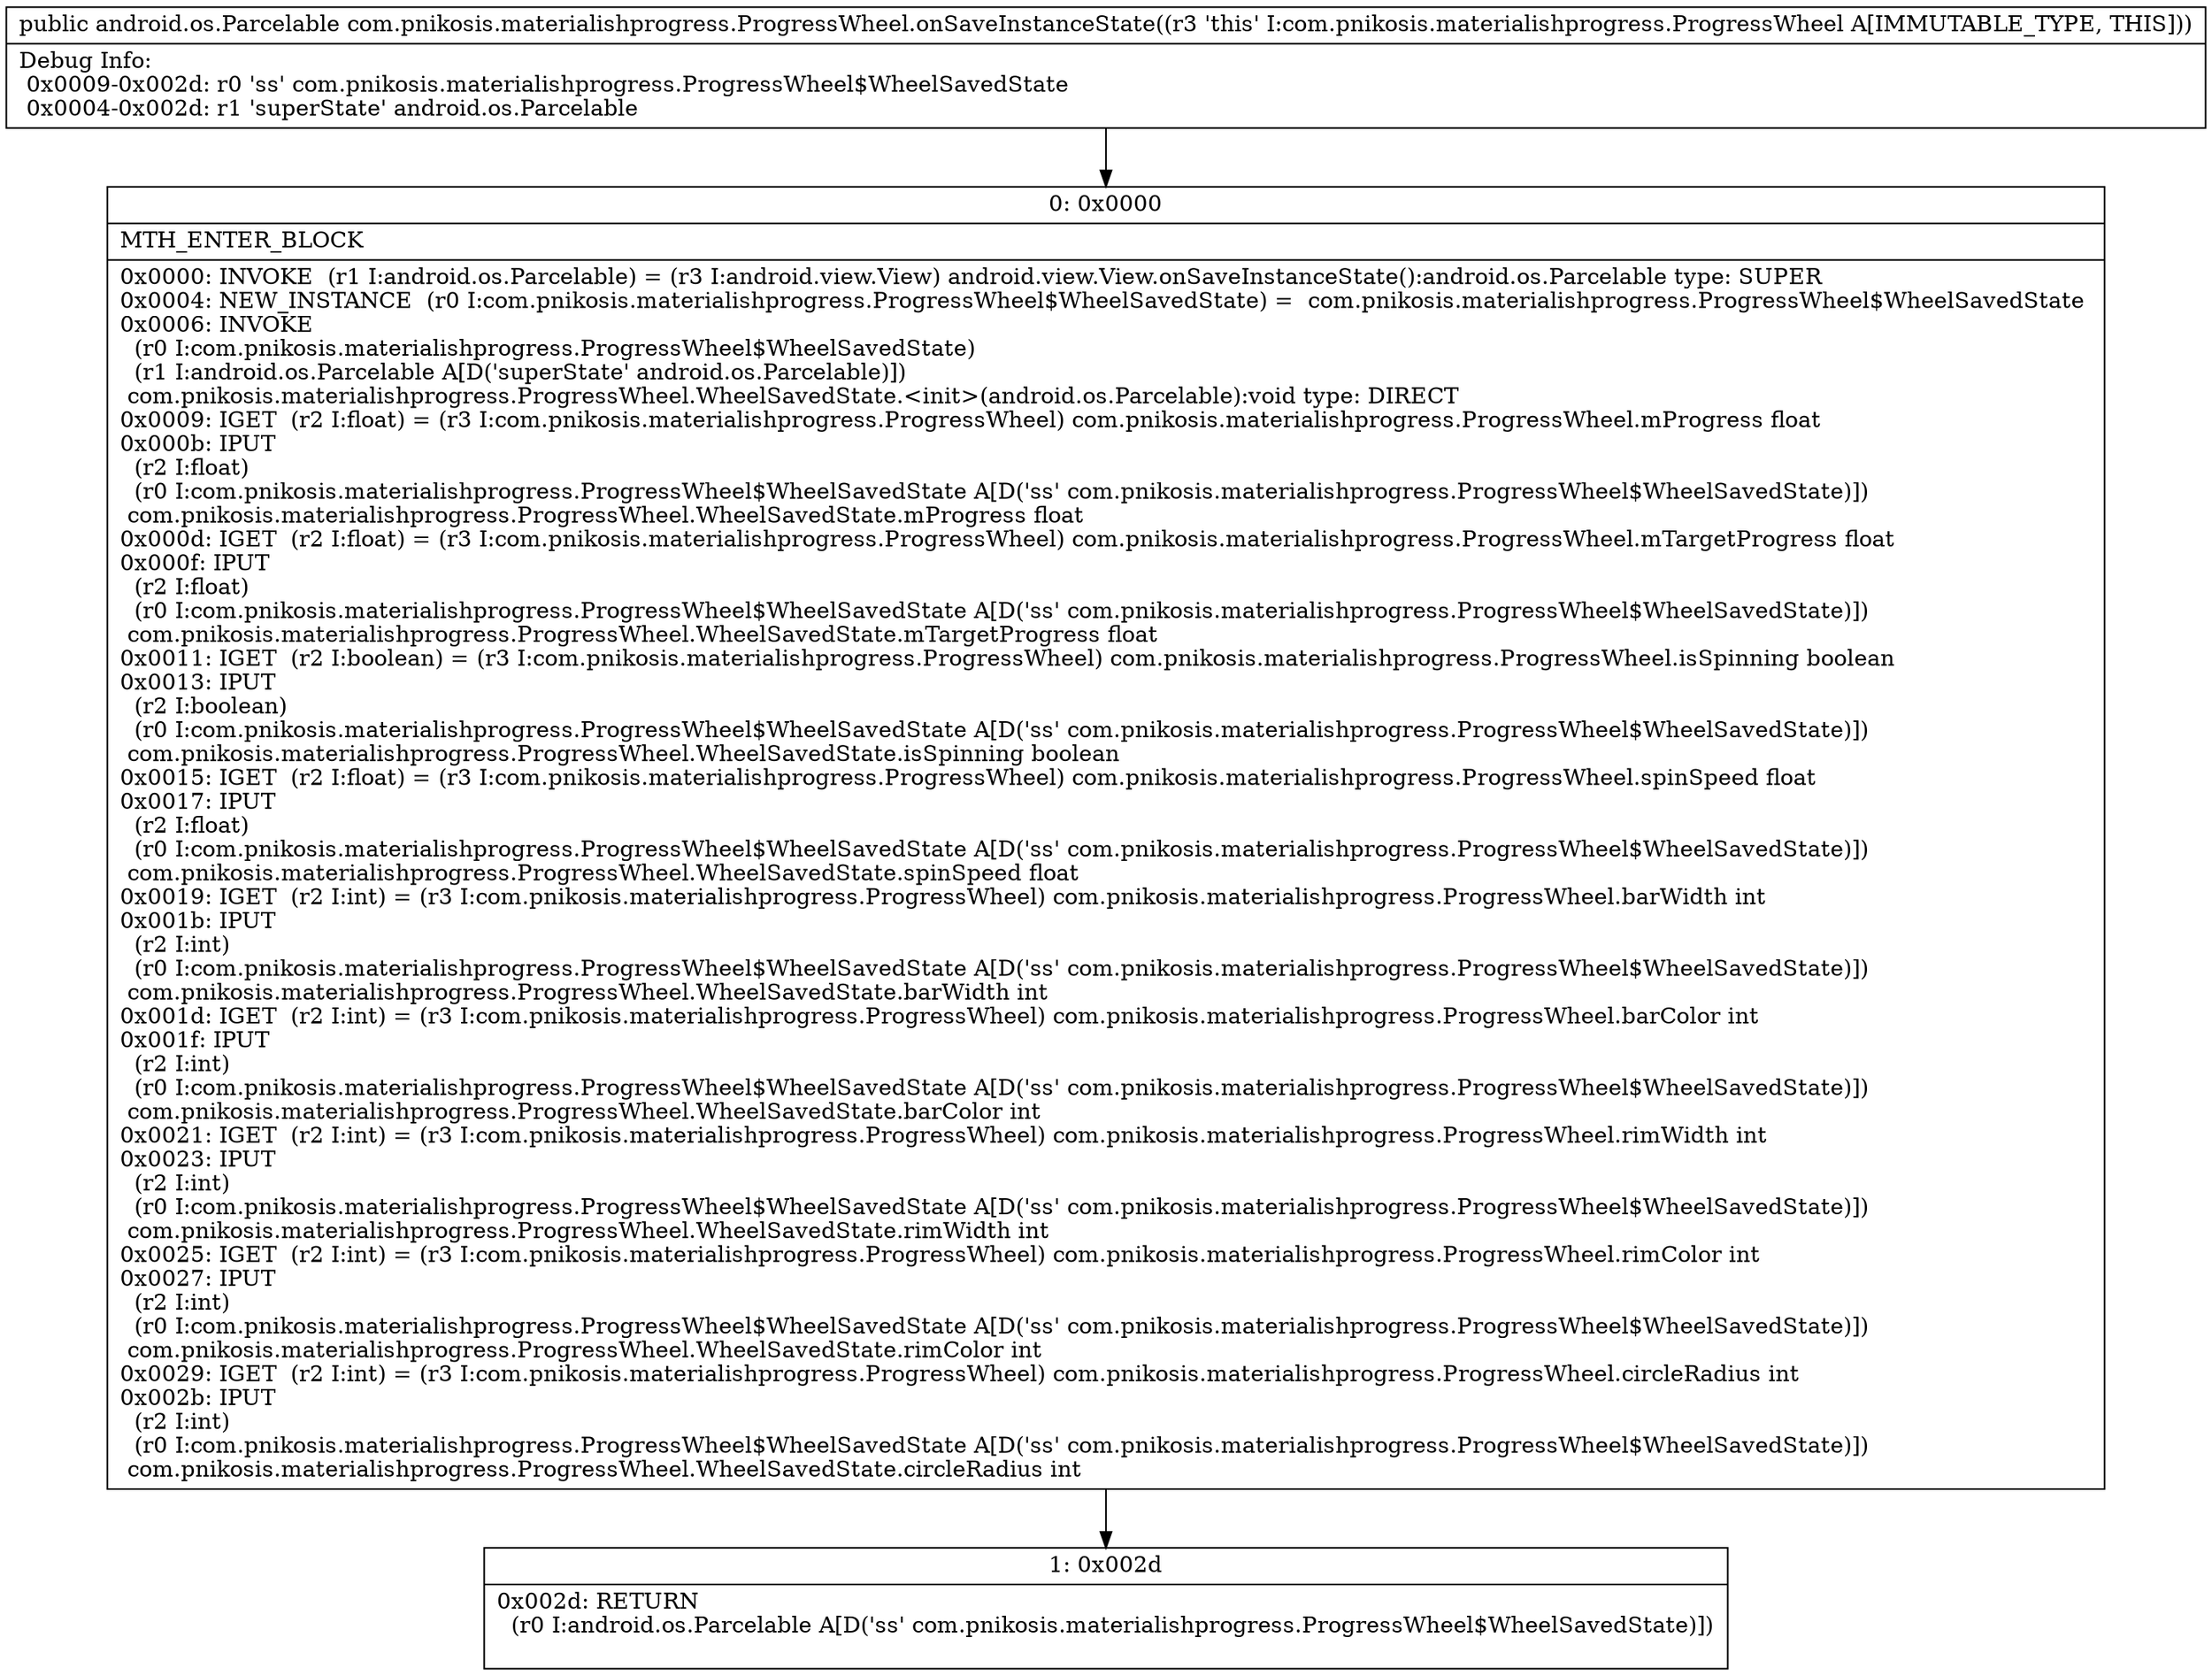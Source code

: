digraph "CFG forcom.pnikosis.materialishprogress.ProgressWheel.onSaveInstanceState()Landroid\/os\/Parcelable;" {
Node_0 [shape=record,label="{0\:\ 0x0000|MTH_ENTER_BLOCK\l|0x0000: INVOKE  (r1 I:android.os.Parcelable) = (r3 I:android.view.View) android.view.View.onSaveInstanceState():android.os.Parcelable type: SUPER \l0x0004: NEW_INSTANCE  (r0 I:com.pnikosis.materialishprogress.ProgressWheel$WheelSavedState) =  com.pnikosis.materialishprogress.ProgressWheel$WheelSavedState \l0x0006: INVOKE  \l  (r0 I:com.pnikosis.materialishprogress.ProgressWheel$WheelSavedState)\l  (r1 I:android.os.Parcelable A[D('superState' android.os.Parcelable)])\l com.pnikosis.materialishprogress.ProgressWheel.WheelSavedState.\<init\>(android.os.Parcelable):void type: DIRECT \l0x0009: IGET  (r2 I:float) = (r3 I:com.pnikosis.materialishprogress.ProgressWheel) com.pnikosis.materialishprogress.ProgressWheel.mProgress float \l0x000b: IPUT  \l  (r2 I:float)\l  (r0 I:com.pnikosis.materialishprogress.ProgressWheel$WheelSavedState A[D('ss' com.pnikosis.materialishprogress.ProgressWheel$WheelSavedState)])\l com.pnikosis.materialishprogress.ProgressWheel.WheelSavedState.mProgress float \l0x000d: IGET  (r2 I:float) = (r3 I:com.pnikosis.materialishprogress.ProgressWheel) com.pnikosis.materialishprogress.ProgressWheel.mTargetProgress float \l0x000f: IPUT  \l  (r2 I:float)\l  (r0 I:com.pnikosis.materialishprogress.ProgressWheel$WheelSavedState A[D('ss' com.pnikosis.materialishprogress.ProgressWheel$WheelSavedState)])\l com.pnikosis.materialishprogress.ProgressWheel.WheelSavedState.mTargetProgress float \l0x0011: IGET  (r2 I:boolean) = (r3 I:com.pnikosis.materialishprogress.ProgressWheel) com.pnikosis.materialishprogress.ProgressWheel.isSpinning boolean \l0x0013: IPUT  \l  (r2 I:boolean)\l  (r0 I:com.pnikosis.materialishprogress.ProgressWheel$WheelSavedState A[D('ss' com.pnikosis.materialishprogress.ProgressWheel$WheelSavedState)])\l com.pnikosis.materialishprogress.ProgressWheel.WheelSavedState.isSpinning boolean \l0x0015: IGET  (r2 I:float) = (r3 I:com.pnikosis.materialishprogress.ProgressWheel) com.pnikosis.materialishprogress.ProgressWheel.spinSpeed float \l0x0017: IPUT  \l  (r2 I:float)\l  (r0 I:com.pnikosis.materialishprogress.ProgressWheel$WheelSavedState A[D('ss' com.pnikosis.materialishprogress.ProgressWheel$WheelSavedState)])\l com.pnikosis.materialishprogress.ProgressWheel.WheelSavedState.spinSpeed float \l0x0019: IGET  (r2 I:int) = (r3 I:com.pnikosis.materialishprogress.ProgressWheel) com.pnikosis.materialishprogress.ProgressWheel.barWidth int \l0x001b: IPUT  \l  (r2 I:int)\l  (r0 I:com.pnikosis.materialishprogress.ProgressWheel$WheelSavedState A[D('ss' com.pnikosis.materialishprogress.ProgressWheel$WheelSavedState)])\l com.pnikosis.materialishprogress.ProgressWheel.WheelSavedState.barWidth int \l0x001d: IGET  (r2 I:int) = (r3 I:com.pnikosis.materialishprogress.ProgressWheel) com.pnikosis.materialishprogress.ProgressWheel.barColor int \l0x001f: IPUT  \l  (r2 I:int)\l  (r0 I:com.pnikosis.materialishprogress.ProgressWheel$WheelSavedState A[D('ss' com.pnikosis.materialishprogress.ProgressWheel$WheelSavedState)])\l com.pnikosis.materialishprogress.ProgressWheel.WheelSavedState.barColor int \l0x0021: IGET  (r2 I:int) = (r3 I:com.pnikosis.materialishprogress.ProgressWheel) com.pnikosis.materialishprogress.ProgressWheel.rimWidth int \l0x0023: IPUT  \l  (r2 I:int)\l  (r0 I:com.pnikosis.materialishprogress.ProgressWheel$WheelSavedState A[D('ss' com.pnikosis.materialishprogress.ProgressWheel$WheelSavedState)])\l com.pnikosis.materialishprogress.ProgressWheel.WheelSavedState.rimWidth int \l0x0025: IGET  (r2 I:int) = (r3 I:com.pnikosis.materialishprogress.ProgressWheel) com.pnikosis.materialishprogress.ProgressWheel.rimColor int \l0x0027: IPUT  \l  (r2 I:int)\l  (r0 I:com.pnikosis.materialishprogress.ProgressWheel$WheelSavedState A[D('ss' com.pnikosis.materialishprogress.ProgressWheel$WheelSavedState)])\l com.pnikosis.materialishprogress.ProgressWheel.WheelSavedState.rimColor int \l0x0029: IGET  (r2 I:int) = (r3 I:com.pnikosis.materialishprogress.ProgressWheel) com.pnikosis.materialishprogress.ProgressWheel.circleRadius int \l0x002b: IPUT  \l  (r2 I:int)\l  (r0 I:com.pnikosis.materialishprogress.ProgressWheel$WheelSavedState A[D('ss' com.pnikosis.materialishprogress.ProgressWheel$WheelSavedState)])\l com.pnikosis.materialishprogress.ProgressWheel.WheelSavedState.circleRadius int \l}"];
Node_1 [shape=record,label="{1\:\ 0x002d|0x002d: RETURN  \l  (r0 I:android.os.Parcelable A[D('ss' com.pnikosis.materialishprogress.ProgressWheel$WheelSavedState)])\l \l}"];
MethodNode[shape=record,label="{public android.os.Parcelable com.pnikosis.materialishprogress.ProgressWheel.onSaveInstanceState((r3 'this' I:com.pnikosis.materialishprogress.ProgressWheel A[IMMUTABLE_TYPE, THIS]))  | Debug Info:\l  0x0009\-0x002d: r0 'ss' com.pnikosis.materialishprogress.ProgressWheel$WheelSavedState\l  0x0004\-0x002d: r1 'superState' android.os.Parcelable\l}"];
MethodNode -> Node_0;
Node_0 -> Node_1;
}


